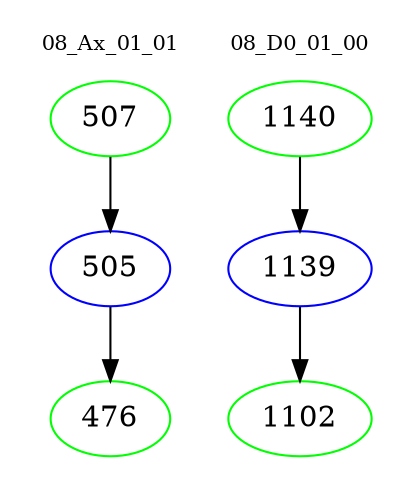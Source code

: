 digraph{
subgraph cluster_0 {
color = white
label = "08_Ax_01_01";
fontsize=10;
T0_507 [label="507", color="green"]
T0_507 -> T0_505 [color="black"]
T0_505 [label="505", color="blue"]
T0_505 -> T0_476 [color="black"]
T0_476 [label="476", color="green"]
}
subgraph cluster_1 {
color = white
label = "08_D0_01_00";
fontsize=10;
T1_1140 [label="1140", color="green"]
T1_1140 -> T1_1139 [color="black"]
T1_1139 [label="1139", color="blue"]
T1_1139 -> T1_1102 [color="black"]
T1_1102 [label="1102", color="green"]
}
}

